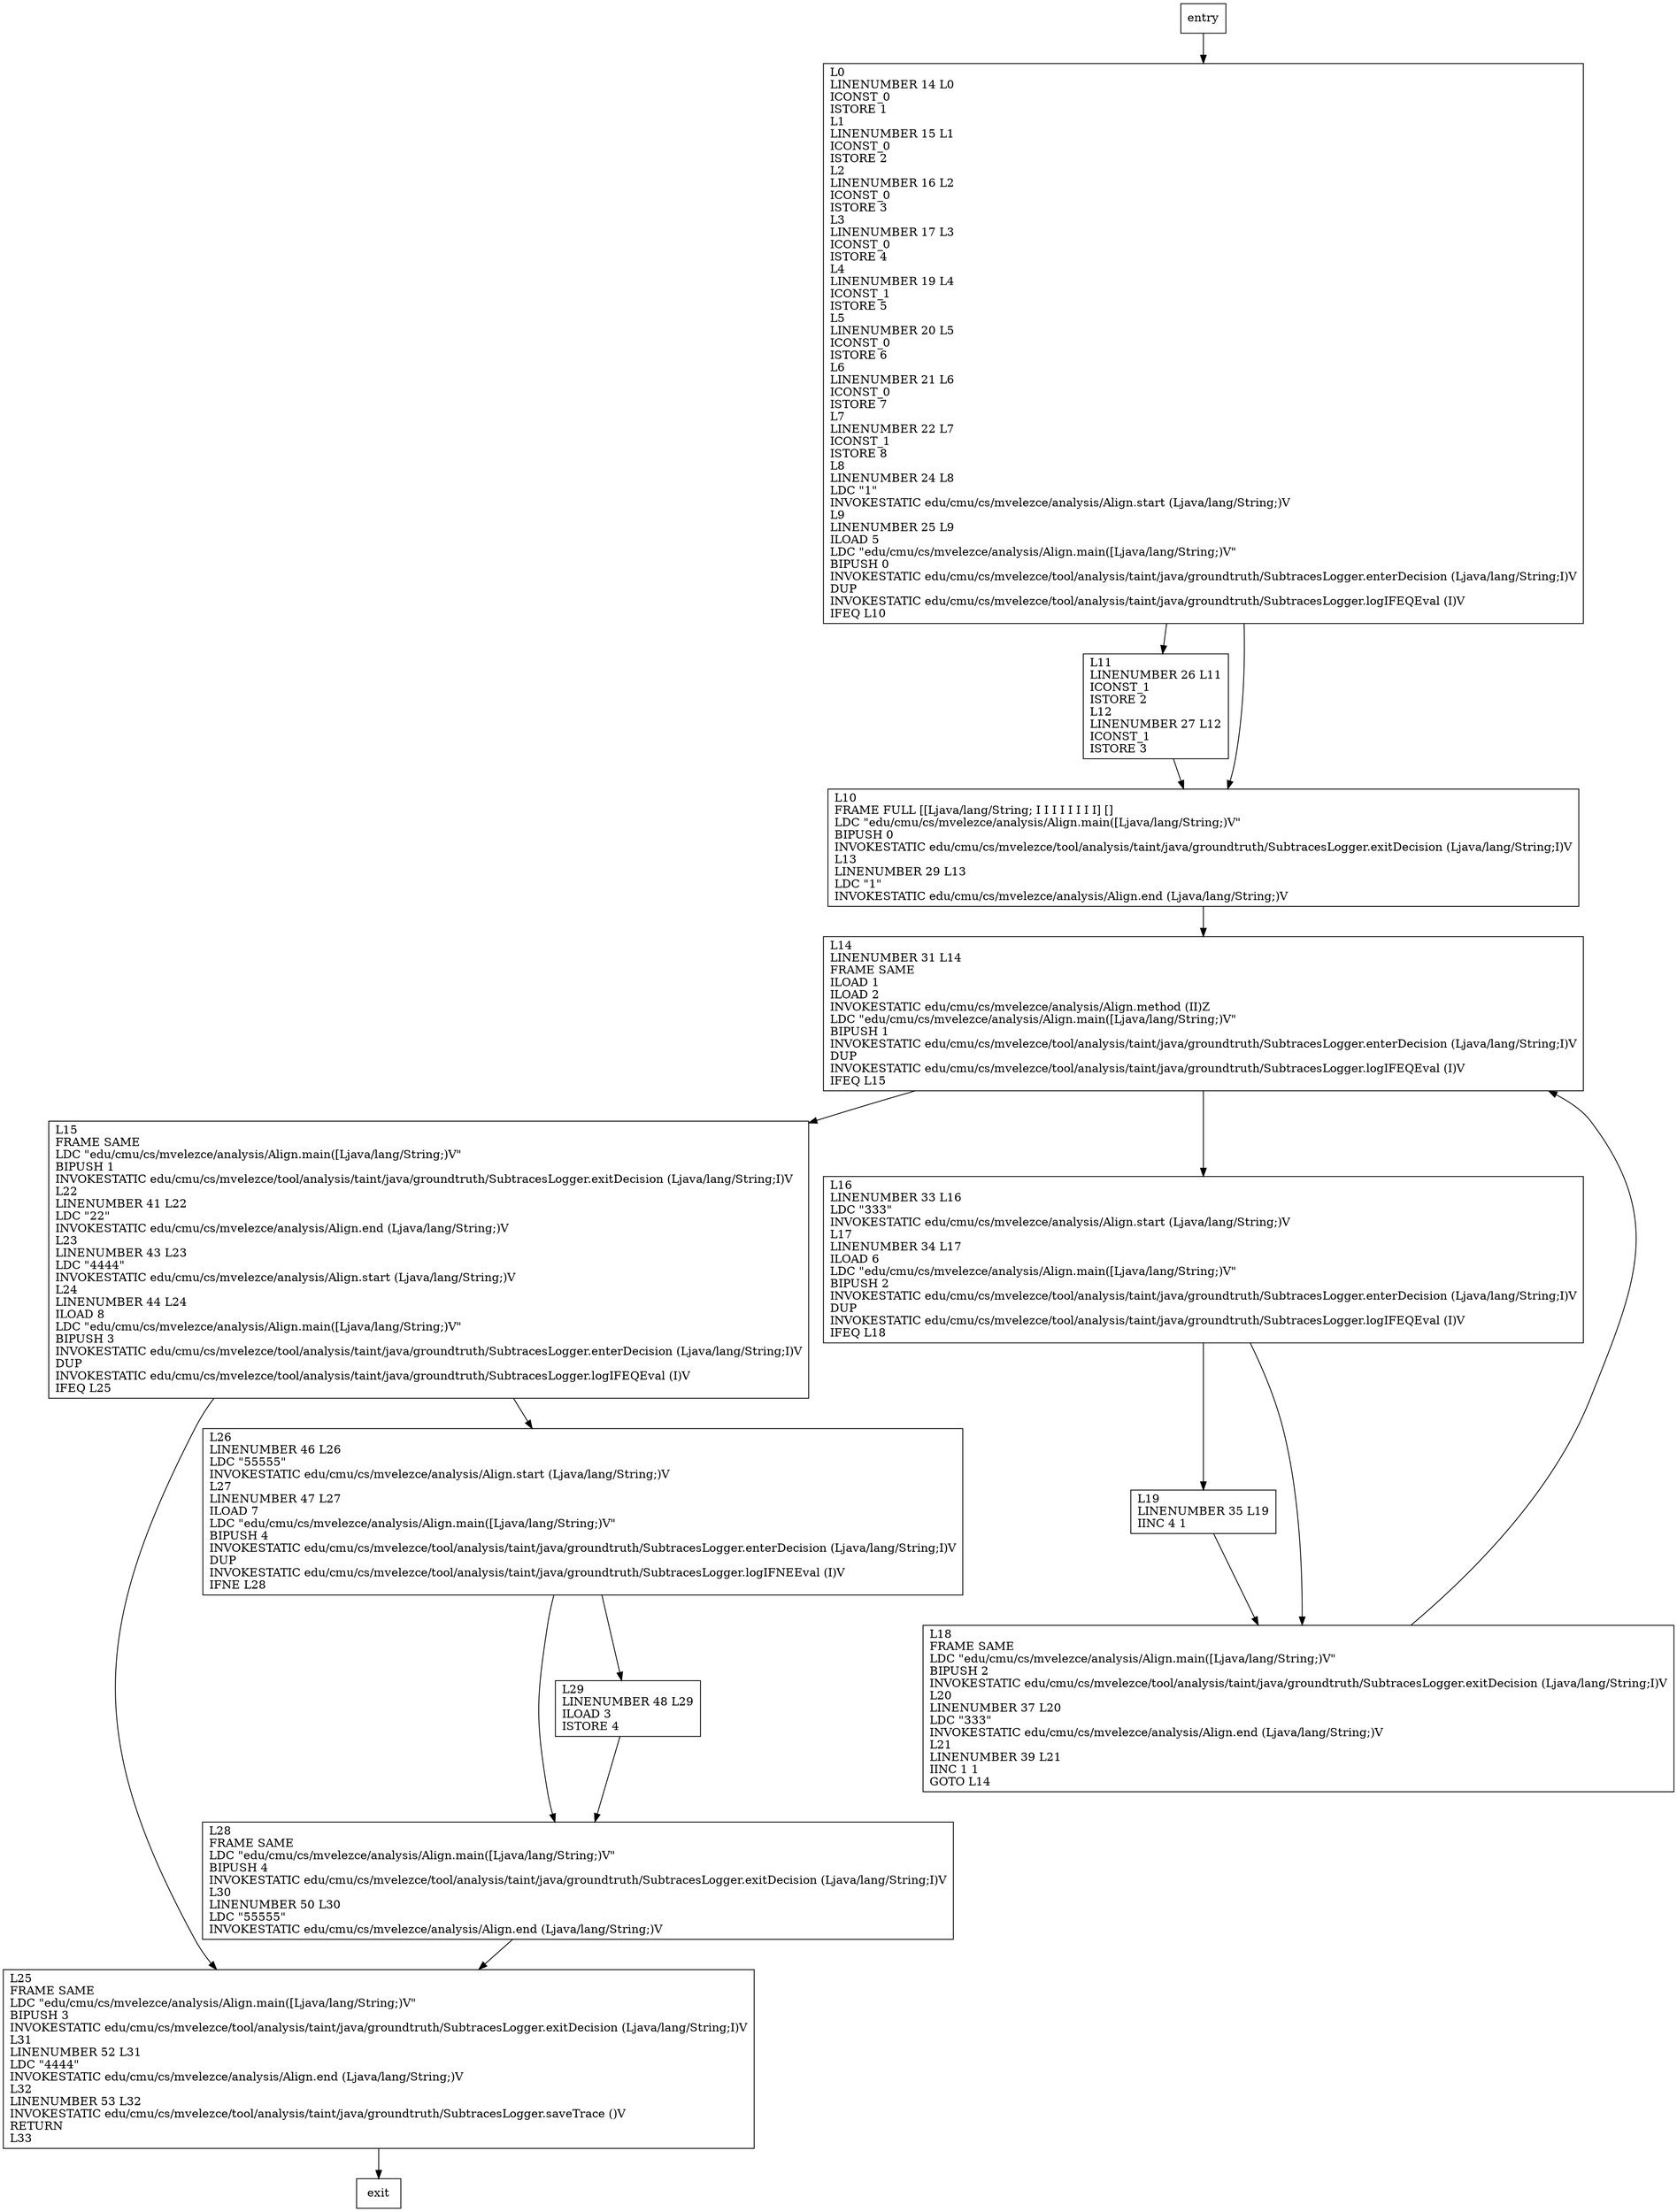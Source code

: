 digraph main {
node [shape=record];
1711154833 [label="L28\lFRAME SAME\lLDC \"edu/cmu/cs/mvelezce/analysis/Align.main([Ljava/lang/String;)V\"\lBIPUSH 4\lINVOKESTATIC edu/cmu/cs/mvelezce/tool/analysis/taint/java/groundtruth/SubtracesLogger.exitDecision (Ljava/lang/String;I)V\lL30\lLINENUMBER 50 L30\lLDC \"55555\"\lINVOKESTATIC edu/cmu/cs/mvelezce/analysis/Align.end (Ljava/lang/String;)V\l"];
1442768482 [label="L26\lLINENUMBER 46 L26\lLDC \"55555\"\lINVOKESTATIC edu/cmu/cs/mvelezce/analysis/Align.start (Ljava/lang/String;)V\lL27\lLINENUMBER 47 L27\lILOAD 7\lLDC \"edu/cmu/cs/mvelezce/analysis/Align.main([Ljava/lang/String;)V\"\lBIPUSH 4\lINVOKESTATIC edu/cmu/cs/mvelezce/tool/analysis/taint/java/groundtruth/SubtracesLogger.enterDecision (Ljava/lang/String;I)V\lDUP\lINVOKESTATIC edu/cmu/cs/mvelezce/tool/analysis/taint/java/groundtruth/SubtracesLogger.logIFNEEval (I)V\lIFNE L28\l"];
918738473 [label="L19\lLINENUMBER 35 L19\lIINC 4 1\l"];
1228603887 [label="L18\lFRAME SAME\lLDC \"edu/cmu/cs/mvelezce/analysis/Align.main([Ljava/lang/String;)V\"\lBIPUSH 2\lINVOKESTATIC edu/cmu/cs/mvelezce/tool/analysis/taint/java/groundtruth/SubtracesLogger.exitDecision (Ljava/lang/String;I)V\lL20\lLINENUMBER 37 L20\lLDC \"333\"\lINVOKESTATIC edu/cmu/cs/mvelezce/analysis/Align.end (Ljava/lang/String;)V\lL21\lLINENUMBER 39 L21\lIINC 1 1\lGOTO L14\l"];
1821228886 [label="L15\lFRAME SAME\lLDC \"edu/cmu/cs/mvelezce/analysis/Align.main([Ljava/lang/String;)V\"\lBIPUSH 1\lINVOKESTATIC edu/cmu/cs/mvelezce/tool/analysis/taint/java/groundtruth/SubtracesLogger.exitDecision (Ljava/lang/String;I)V\lL22\lLINENUMBER 41 L22\lLDC \"22\"\lINVOKESTATIC edu/cmu/cs/mvelezce/analysis/Align.end (Ljava/lang/String;)V\lL23\lLINENUMBER 43 L23\lLDC \"4444\"\lINVOKESTATIC edu/cmu/cs/mvelezce/analysis/Align.start (Ljava/lang/String;)V\lL24\lLINENUMBER 44 L24\lILOAD 8\lLDC \"edu/cmu/cs/mvelezce/analysis/Align.main([Ljava/lang/String;)V\"\lBIPUSH 3\lINVOKESTATIC edu/cmu/cs/mvelezce/tool/analysis/taint/java/groundtruth/SubtracesLogger.enterDecision (Ljava/lang/String;I)V\lDUP\lINVOKESTATIC edu/cmu/cs/mvelezce/tool/analysis/taint/java/groundtruth/SubtracesLogger.logIFEQEval (I)V\lIFEQ L25\l"];
1661178041 [label="L14\lLINENUMBER 31 L14\lFRAME SAME\lILOAD 1\lILOAD 2\lINVOKESTATIC edu/cmu/cs/mvelezce/analysis/Align.method (II)Z\lLDC \"edu/cmu/cs/mvelezce/analysis/Align.main([Ljava/lang/String;)V\"\lBIPUSH 1\lINVOKESTATIC edu/cmu/cs/mvelezce/tool/analysis/taint/java/groundtruth/SubtracesLogger.enterDecision (Ljava/lang/String;I)V\lDUP\lINVOKESTATIC edu/cmu/cs/mvelezce/tool/analysis/taint/java/groundtruth/SubtracesLogger.logIFEQEval (I)V\lIFEQ L15\l"];
1409848452 [label="L25\lFRAME SAME\lLDC \"edu/cmu/cs/mvelezce/analysis/Align.main([Ljava/lang/String;)V\"\lBIPUSH 3\lINVOKESTATIC edu/cmu/cs/mvelezce/tool/analysis/taint/java/groundtruth/SubtracesLogger.exitDecision (Ljava/lang/String;I)V\lL31\lLINENUMBER 52 L31\lLDC \"4444\"\lINVOKESTATIC edu/cmu/cs/mvelezce/analysis/Align.end (Ljava/lang/String;)V\lL32\lLINENUMBER 53 L32\lINVOKESTATIC edu/cmu/cs/mvelezce/tool/analysis/taint/java/groundtruth/SubtracesLogger.saveTrace ()V\lRETURN\lL33\l"];
1857852787 [label="L11\lLINENUMBER 26 L11\lICONST_1\lISTORE 2\lL12\lLINENUMBER 27 L12\lICONST_1\lISTORE 3\l"];
1888400144 [label="L0\lLINENUMBER 14 L0\lICONST_0\lISTORE 1\lL1\lLINENUMBER 15 L1\lICONST_0\lISTORE 2\lL2\lLINENUMBER 16 L2\lICONST_0\lISTORE 3\lL3\lLINENUMBER 17 L3\lICONST_0\lISTORE 4\lL4\lLINENUMBER 19 L4\lICONST_1\lISTORE 5\lL5\lLINENUMBER 20 L5\lICONST_0\lISTORE 6\lL6\lLINENUMBER 21 L6\lICONST_0\lISTORE 7\lL7\lLINENUMBER 22 L7\lICONST_1\lISTORE 8\lL8\lLINENUMBER 24 L8\lLDC \"1\"\lINVOKESTATIC edu/cmu/cs/mvelezce/analysis/Align.start (Ljava/lang/String;)V\lL9\lLINENUMBER 25 L9\lILOAD 5\lLDC \"edu/cmu/cs/mvelezce/analysis/Align.main([Ljava/lang/String;)V\"\lBIPUSH 0\lINVOKESTATIC edu/cmu/cs/mvelezce/tool/analysis/taint/java/groundtruth/SubtracesLogger.enterDecision (Ljava/lang/String;I)V\lDUP\lINVOKESTATIC edu/cmu/cs/mvelezce/tool/analysis/taint/java/groundtruth/SubtracesLogger.logIFEQEval (I)V\lIFEQ L10\l"];
1169015699 [label="L29\lLINENUMBER 48 L29\lILOAD 3\lISTORE 4\l"];
1720760826 [label="L16\lLINENUMBER 33 L16\lLDC \"333\"\lINVOKESTATIC edu/cmu/cs/mvelezce/analysis/Align.start (Ljava/lang/String;)V\lL17\lLINENUMBER 34 L17\lILOAD 6\lLDC \"edu/cmu/cs/mvelezce/analysis/Align.main([Ljava/lang/String;)V\"\lBIPUSH 2\lINVOKESTATIC edu/cmu/cs/mvelezce/tool/analysis/taint/java/groundtruth/SubtracesLogger.enterDecision (Ljava/lang/String;I)V\lDUP\lINVOKESTATIC edu/cmu/cs/mvelezce/tool/analysis/taint/java/groundtruth/SubtracesLogger.logIFEQEval (I)V\lIFEQ L18\l"];
513241240 [label="L10\lFRAME FULL [[Ljava/lang/String; I I I I I I I I] []\lLDC \"edu/cmu/cs/mvelezce/analysis/Align.main([Ljava/lang/String;)V\"\lBIPUSH 0\lINVOKESTATIC edu/cmu/cs/mvelezce/tool/analysis/taint/java/groundtruth/SubtracesLogger.exitDecision (Ljava/lang/String;I)V\lL13\lLINENUMBER 29 L13\lLDC \"1\"\lINVOKESTATIC edu/cmu/cs/mvelezce/analysis/Align.end (Ljava/lang/String;)V\l"];
entry;
exit;
1711154833 -> 1409848452;
1442768482 -> 1711154833;
1442768482 -> 1169015699;
918738473 -> 1228603887;
1228603887 -> 1661178041;
1821228886 -> 1442768482;
1821228886 -> 1409848452;
1857852787 -> 513241240;
entry -> 1888400144;
1661178041 -> 1821228886;
1661178041 -> 1720760826;
1409848452 -> exit;
1888400144 -> 1857852787;
1888400144 -> 513241240;
1169015699 -> 1711154833;
1720760826 -> 918738473;
1720760826 -> 1228603887;
513241240 -> 1661178041;
}
